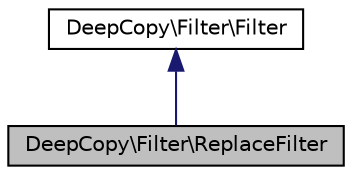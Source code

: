 digraph "DeepCopy\Filter\ReplaceFilter"
{
  edge [fontname="Helvetica",fontsize="10",labelfontname="Helvetica",labelfontsize="10"];
  node [fontname="Helvetica",fontsize="10",shape=record];
  Node0 [label="DeepCopy\\Filter\\ReplaceFilter",height=0.2,width=0.4,color="black", fillcolor="grey75", style="filled", fontcolor="black"];
  Node1 -> Node0 [dir="back",color="midnightblue",fontsize="10",style="solid",fontname="Helvetica"];
  Node1 [label="DeepCopy\\Filter\\Filter",height=0.2,width=0.4,color="black", fillcolor="white", style="filled",URL="$interfaceDeepCopy_1_1Filter_1_1Filter.html"];
}
